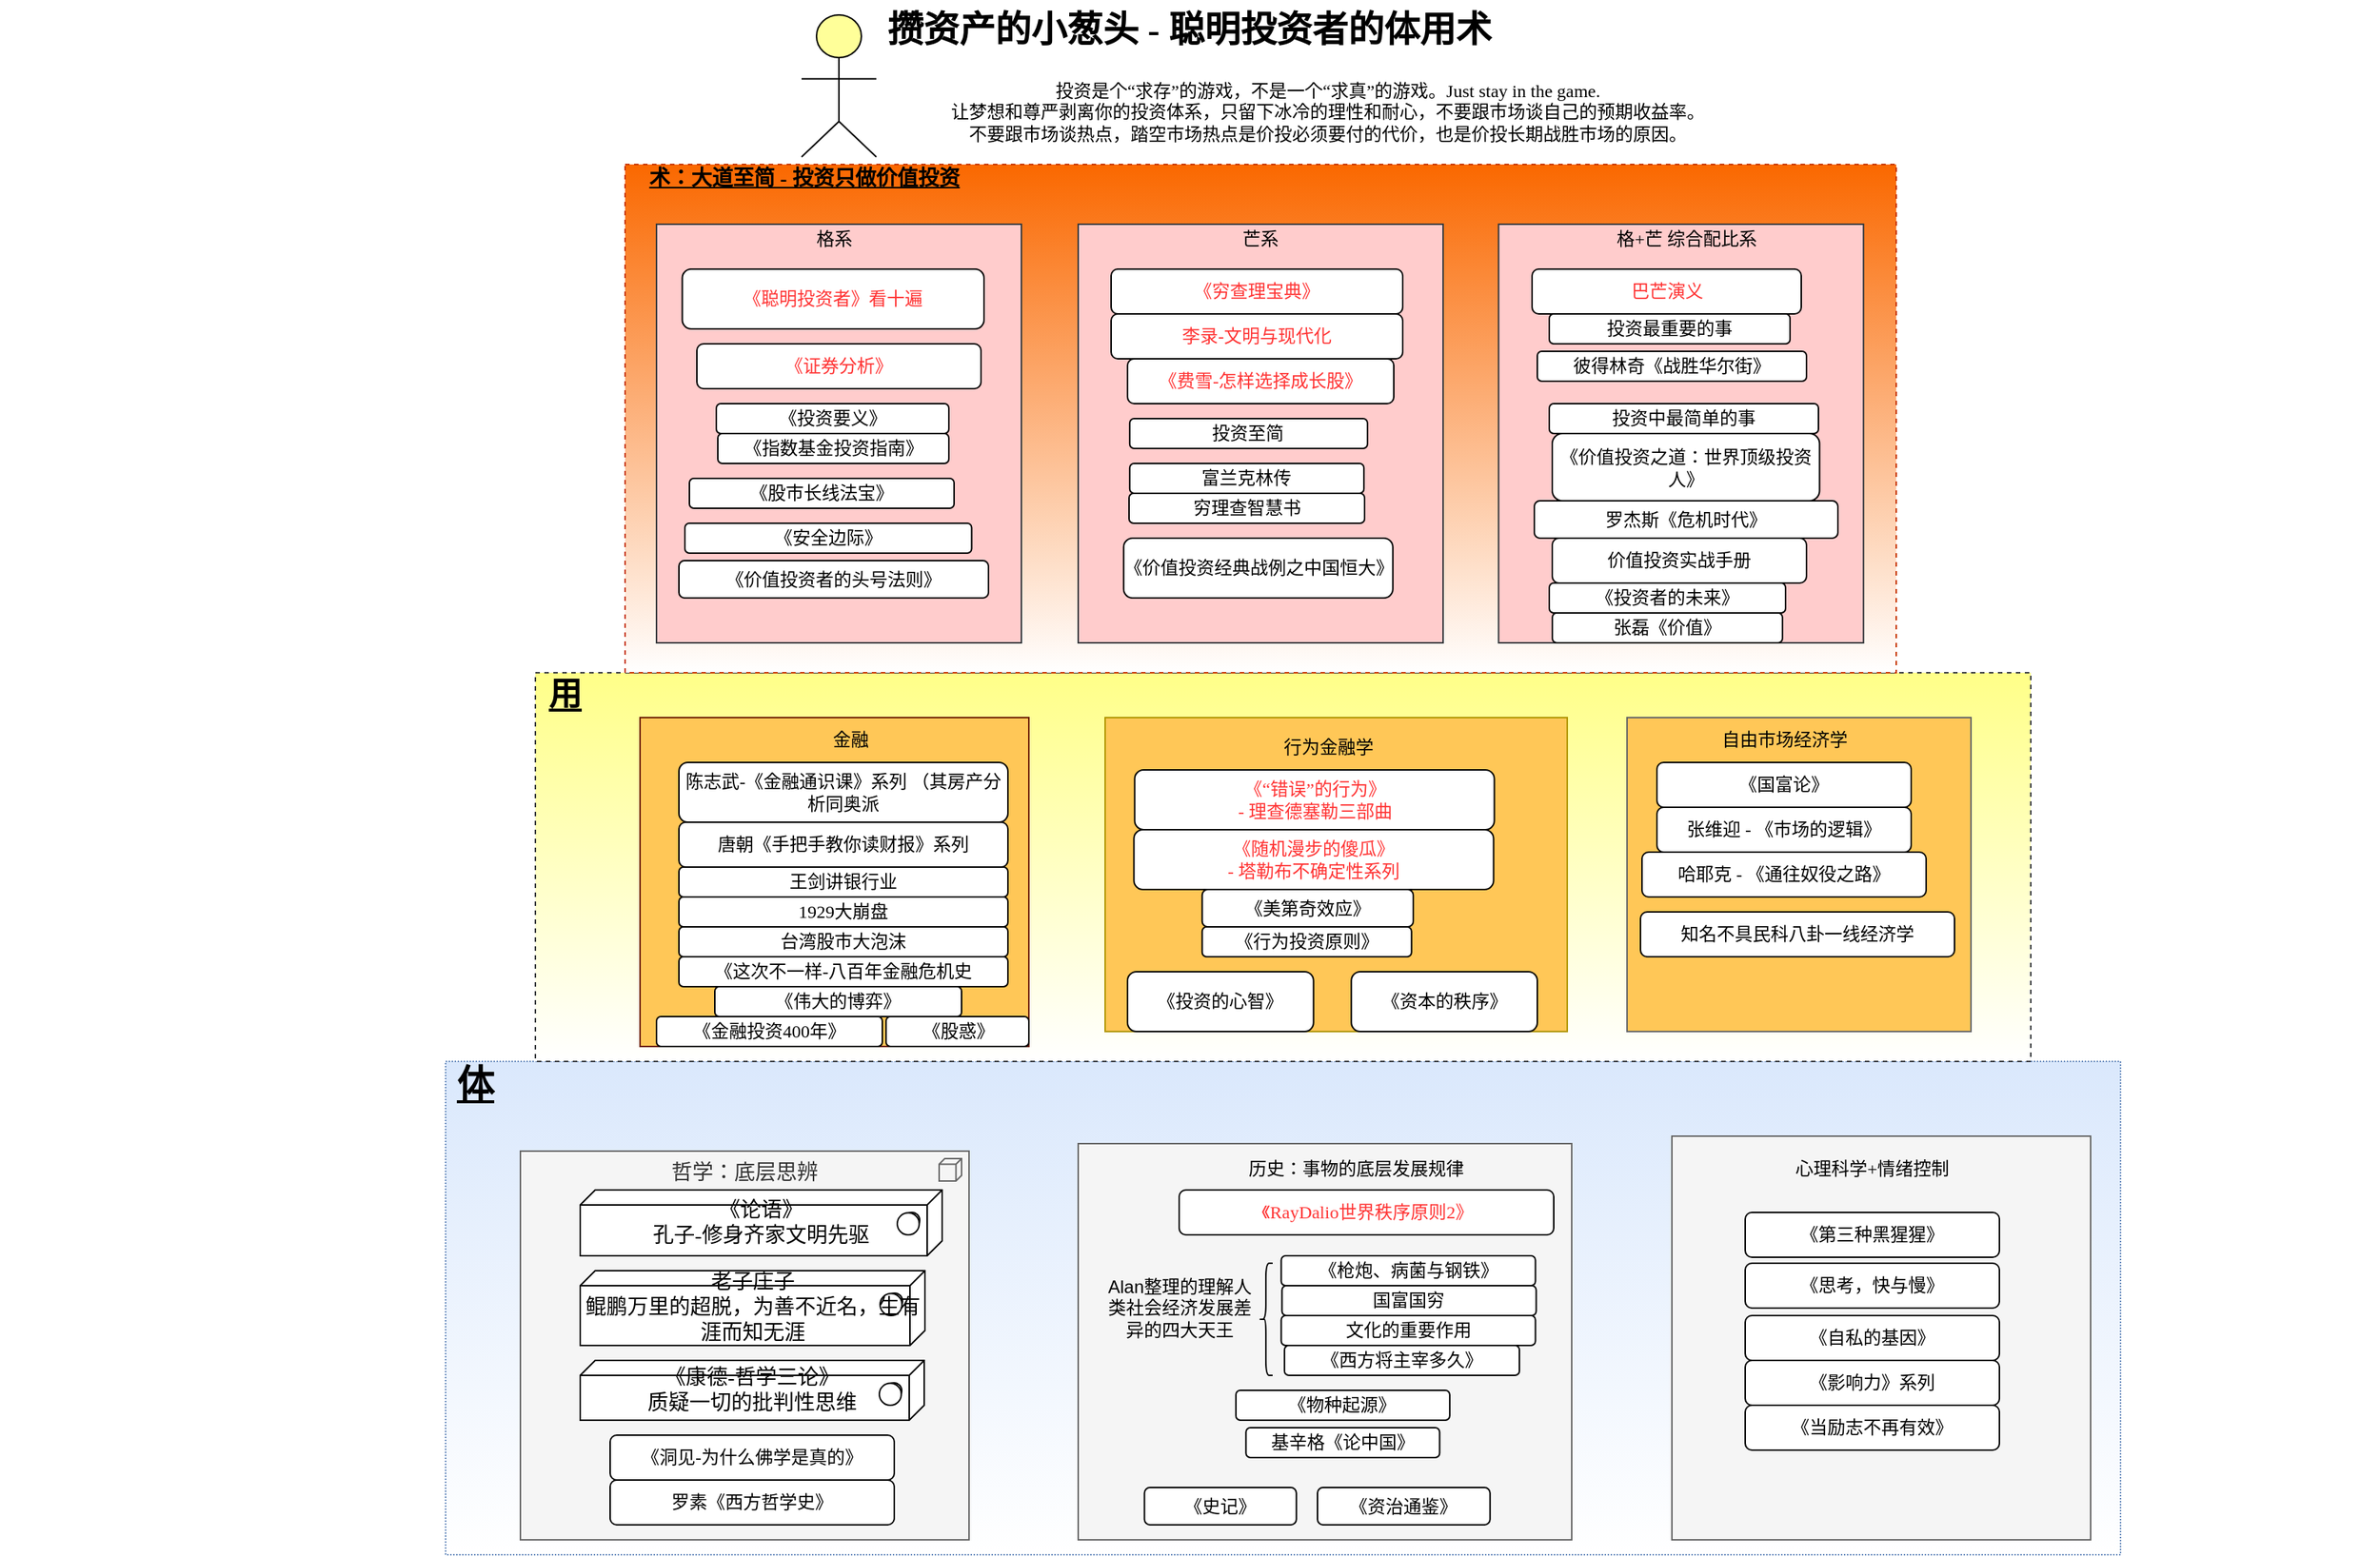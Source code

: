 <mxfile version="17.4.2" type="github">
  <diagram id="6I0OCvxSQrVGMHxT2VVA" name="Page-1">
    <mxGraphModel dx="2276" dy="826" grid="1" gridSize="10" guides="1" tooltips="1" connect="1" arrows="1" fold="1" page="1" pageScale="1" pageWidth="850" pageHeight="1100" math="0" shadow="0">
      <root>
        <mxCell id="0" />
        <mxCell id="1" parent="0" />
        <mxCell id="2UPQn2hBmgpu22kjz8Il-1" value="" style="whiteSpace=wrap;html=1;strokeColor=#6c8ebf;strokeWidth=1;fillColor=#dae8fc;fontSize=14;gradientColor=#ffffff;fontFamily=Verdana;dashed=1;dashPattern=1 1;" parent="1" vertex="1">
          <mxGeometry x="220" y="750" width="1120" height="330" as="geometry" />
        </mxCell>
        <mxCell id="dKdSaXE48SgPbhcamS2K-31" value="" style="whiteSpace=wrap;html=1;strokeColor=#36393d;strokeWidth=1;fillColor=#ffff88;fontSize=14;gradientColor=#ffffff;fontFamily=Verdana;dashed=1;" parent="1" vertex="1">
          <mxGeometry x="280" y="490" width="1000" height="260" as="geometry" />
        </mxCell>
        <mxCell id="dKdSaXE48SgPbhcamS2K-32" value="" style="whiteSpace=wrap;html=1;strokeColor=#C73500;strokeWidth=1;fillColor=#fa6800;fontSize=14;fontColor=#000000;gradientColor=#ffffff;fontFamily=Verdana;dashed=1;" parent="1" vertex="1">
          <mxGeometry x="340" y="150" width="850" height="340" as="geometry" />
        </mxCell>
        <mxCell id="dKdSaXE48SgPbhcamS2K-33" value="哲学：底层思辨" style="html=1;whiteSpace=wrap;fillColor=#f5f5f5;shape=mxgraph.archimate3.application;appType=node;archiType=square;fontSize=14;verticalAlign=top;fontColor=#333333;strokeColor=#666666;fontFamily=Verdana;" parent="1" vertex="1">
          <mxGeometry x="270" y="810" width="300" height="260" as="geometry" />
        </mxCell>
        <mxCell id="dKdSaXE48SgPbhcamS2K-35" value="《论语》&lt;div&gt;孔子-修身齐家文明先驱&lt;/div&gt;" style="html=1;whiteSpace=wrap;shape=mxgraph.archimate3.tech;techType=sysSw;fontSize=14;fontFamily=Verdana;" parent="1" vertex="1">
          <mxGeometry x="310" y="836" width="242" height="44" as="geometry" />
        </mxCell>
        <mxCell id="dKdSaXE48SgPbhcamS2K-37" value="《康德-哲学三论》&lt;br&gt;质疑一切的批判性思维" style="html=1;whiteSpace=wrap;shape=mxgraph.archimate3.tech;techType=sysSw;fontSize=14;fontFamily=Verdana;" parent="1" vertex="1">
          <mxGeometry x="310" y="950" width="230" height="40" as="geometry" />
        </mxCell>
        <mxCell id="dKdSaXE48SgPbhcamS2K-58" value="体" style="text;html=1;strokeColor=none;fillColor=none;align=center;verticalAlign=middle;whiteSpace=wrap;fontSize=25;fontStyle=5;fontFamily=Verdana;" parent="1" vertex="1">
          <mxGeometry x="220" y="750" width="40" height="30" as="geometry" />
        </mxCell>
        <mxCell id="dKdSaXE48SgPbhcamS2K-59" value="用" style="text;html=1;strokeColor=none;fillColor=none;align=center;verticalAlign=middle;whiteSpace=wrap;fontSize=22;fontStyle=5;fontFamily=Verdana;" parent="1" vertex="1">
          <mxGeometry x="280" y="490" width="40" height="30" as="geometry" />
        </mxCell>
        <mxCell id="dKdSaXE48SgPbhcamS2K-60" value="术：大道至简 - 投资只做价值投资" style="text;html=1;strokeColor=none;fillColor=none;align=center;verticalAlign=middle;whiteSpace=wrap;fontSize=14;fontStyle=5;fontFamily=Verdana;" parent="1" vertex="1">
          <mxGeometry x="340" y="150" width="240" height="20" as="geometry" />
        </mxCell>
        <mxCell id="dKdSaXE48SgPbhcamS2K-62" value="" style="html=1;whiteSpace=wrap;fillColor=#ffff99;shape=mxgraph.archimate3.actor;fontSize=14;fontFamily=Verdana;" parent="1" vertex="1">
          <mxGeometry x="458" y="50" width="50" height="95" as="geometry" />
        </mxCell>
        <mxCell id="dKdSaXE48SgPbhcamS2K-63" value="攒资产的小葱头 - 聪明投资者的体用术" style="text;strokeColor=none;fillColor=none;html=1;fontSize=24;fontStyle=1;verticalAlign=middle;align=center;fontFamily=Verdana;" parent="1" vertex="1">
          <mxGeometry x="-77.82" y="40" width="1590" height="40" as="geometry" />
        </mxCell>
        <mxCell id="2UPQn2hBmgpu22kjz8Il-3" value="" style="rounded=0;whiteSpace=wrap;html=1;fillColor=#f5f5f5;strokeColor=#666666;fontColor=#333333;fontFamily=Verdana;" parent="1" vertex="1">
          <mxGeometry x="643" y="805" width="330" height="265" as="geometry" />
        </mxCell>
        <mxCell id="2UPQn2hBmgpu22kjz8Il-4" value="历史：事物的底层发展规律" style="text;html=1;strokeColor=none;fillColor=none;align=center;verticalAlign=middle;whiteSpace=wrap;rounded=0;fontFamily=Verdana;" parent="1" vertex="1">
          <mxGeometry x="729.13" y="808" width="199.75" height="28" as="geometry" />
        </mxCell>
        <mxCell id="2UPQn2hBmgpu22kjz8Il-6" value="《枪炮、病菌与钢铁》" style="rounded=1;whiteSpace=wrap;html=1;fontFamily=Verdana;" parent="1" vertex="1">
          <mxGeometry x="778.75" y="880" width="170" height="20" as="geometry" />
        </mxCell>
        <mxCell id="2UPQn2hBmgpu22kjz8Il-7" value="《西方将主宰多久》" style="rounded=1;whiteSpace=wrap;html=1;fontFamily=Verdana;" parent="1" vertex="1">
          <mxGeometry x="780.91" y="940" width="157.13" height="20" as="geometry" />
        </mxCell>
        <mxCell id="2UPQn2hBmgpu22kjz8Il-10" value="" style="rounded=0;whiteSpace=wrap;html=1;fillColor=#FFC757;fontColor=#ffffff;strokeColor=#6D1F00;fontFamily=Verdana;" parent="1" vertex="1">
          <mxGeometry x="350" y="520" width="260" height="220" as="geometry" />
        </mxCell>
        <mxCell id="2UPQn2hBmgpu22kjz8Il-9" value="陈志武-《金融通识课》系列 （其房产分析同奥派" style="rounded=1;whiteSpace=wrap;html=1;fontFamily=Verdana;" parent="1" vertex="1">
          <mxGeometry x="376" y="550" width="220" height="40" as="geometry" />
        </mxCell>
        <mxCell id="2UPQn2hBmgpu22kjz8Il-12" value="金融" style="text;html=1;strokeColor=none;fillColor=none;align=center;verticalAlign=middle;whiteSpace=wrap;rounded=0;fontFamily=Verdana;" parent="1" vertex="1">
          <mxGeometry x="461" y="520" width="60" height="30" as="geometry" />
        </mxCell>
        <mxCell id="2UPQn2hBmgpu22kjz8Il-13" value="" style="rounded=0;whiteSpace=wrap;html=1;fillColor=#f5f5f5;strokeColor=#666666;fontColor=#333333;fontFamily=Verdana;" parent="1" vertex="1">
          <mxGeometry x="1040" y="800" width="280" height="270" as="geometry" />
        </mxCell>
        <mxCell id="2UPQn2hBmgpu22kjz8Il-14" value="心理科学+情绪控制" style="text;html=1;strokeColor=none;fillColor=none;align=center;verticalAlign=middle;whiteSpace=wrap;rounded=0;fontFamily=Verdana;" parent="1" vertex="1">
          <mxGeometry x="1074.13" y="808" width="199.75" height="28" as="geometry" />
        </mxCell>
        <mxCell id="2UPQn2hBmgpu22kjz8Il-15" value="《物种起源》" style="rounded=1;whiteSpace=wrap;html=1;fontFamily=Verdana;" parent="1" vertex="1">
          <mxGeometry x="748.44" y="970" width="143" height="20" as="geometry" />
        </mxCell>
        <mxCell id="2UPQn2hBmgpu22kjz8Il-16" value="《第三种黑猩猩》" style="rounded=1;whiteSpace=wrap;html=1;fontFamily=Verdana;" parent="1" vertex="1">
          <mxGeometry x="1089.01" y="851" width="170" height="30" as="geometry" />
        </mxCell>
        <mxCell id="2UPQn2hBmgpu22kjz8Il-17" value="《影响力》系列" style="rounded=1;whiteSpace=wrap;html=1;fontFamily=Verdana;" parent="1" vertex="1">
          <mxGeometry x="1089.01" y="950" width="170" height="30" as="geometry" />
        </mxCell>
        <mxCell id="2UPQn2hBmgpu22kjz8Il-18" value="" style="rounded=0;whiteSpace=wrap;html=1;fillColor=#FFC757;fontColor=#000000;strokeColor=#B09500;gradientColor=none;fontFamily=Verdana;" parent="1" vertex="1">
          <mxGeometry x="661" y="520" width="309" height="210" as="geometry" />
        </mxCell>
        <mxCell id="2UPQn2hBmgpu22kjz8Il-19" value="行为金融学" style="text;html=1;strokeColor=none;fillColor=none;align=center;verticalAlign=middle;whiteSpace=wrap;rounded=0;fontFamily=Verdana;" parent="1" vertex="1">
          <mxGeometry x="757.87" y="530" width="105" height="20" as="geometry" />
        </mxCell>
        <mxCell id="2UPQn2hBmgpu22kjz8Il-20" value="《随机漫步的傻瓜》&lt;br&gt;- 塔勒布不确定性系列" style="rounded=1;whiteSpace=wrap;html=1;fontFamily=Verdana;fontColor=#FF3333;" parent="1" vertex="1">
          <mxGeometry x="680.25" y="595" width="240.5" height="40" as="geometry" />
        </mxCell>
        <mxCell id="2UPQn2hBmgpu22kjz8Il-21" value="&lt;span&gt;《美第奇效应》&lt;/span&gt;" style="rounded=1;whiteSpace=wrap;html=1;gradientColor=#ffffff;fontFamily=Verdana;" parent="1" vertex="1">
          <mxGeometry x="725.88" y="635" width="141.18" height="25" as="geometry" />
        </mxCell>
        <mxCell id="2UPQn2hBmgpu22kjz8Il-22" value="" style="rounded=0;whiteSpace=wrap;html=1;fillColor=#FFC757;strokeColor=#666666;fontColor=#333333;fontFamily=Verdana;" parent="1" vertex="1">
          <mxGeometry x="1010" y="520" width="230" height="210" as="geometry" />
        </mxCell>
        <mxCell id="2UPQn2hBmgpu22kjz8Il-23" value="自由市场经济学" style="text;html=1;strokeColor=none;fillColor=none;align=center;verticalAlign=middle;whiteSpace=wrap;rounded=0;fontFamily=Verdana;" parent="1" vertex="1">
          <mxGeometry x="1054.5" y="530" width="121" height="10" as="geometry" />
        </mxCell>
        <mxCell id="2UPQn2hBmgpu22kjz8Il-24" value="《国富论》" style="rounded=1;whiteSpace=wrap;html=1;gradientColor=#ffffff;fontFamily=Verdana;" parent="1" vertex="1">
          <mxGeometry x="1030" y="550" width="170" height="30" as="geometry" />
        </mxCell>
        <mxCell id="2UPQn2hBmgpu22kjz8Il-25" value="张维迎 - 《市场的逻辑》" style="rounded=1;whiteSpace=wrap;html=1;gradientColor=#ffffff;fontFamily=Verdana;" parent="1" vertex="1">
          <mxGeometry x="1030" y="580" width="170" height="30" as="geometry" />
        </mxCell>
        <mxCell id="2UPQn2hBmgpu22kjz8Il-27" value="知名不具民科八卦一线经济学" style="rounded=1;whiteSpace=wrap;html=1;gradientColor=#ffffff;fontFamily=Verdana;" parent="1" vertex="1">
          <mxGeometry x="1019" y="650" width="210" height="30" as="geometry" />
        </mxCell>
        <mxCell id="2UPQn2hBmgpu22kjz8Il-26" value="哈耶克 - 《通往奴役之路》" style="rounded=1;whiteSpace=wrap;html=1;gradientColor=#ffffff;fontFamily=Verdana;" parent="1" vertex="1">
          <mxGeometry x="1020" y="610" width="190" height="30" as="geometry" />
        </mxCell>
        <mxCell id="2UPQn2hBmgpu22kjz8Il-30" value="" style="rounded=0;whiteSpace=wrap;html=1;fillColor=#ffcccc;strokeColor=#36393d;fontFamily=Verdana;" parent="1" vertex="1">
          <mxGeometry x="361" y="190" width="244" height="280" as="geometry" />
        </mxCell>
        <mxCell id="2UPQn2hBmgpu22kjz8Il-31" value="格系" style="text;html=1;strokeColor=none;fillColor=none;align=center;verticalAlign=middle;whiteSpace=wrap;rounded=0;fontFamily=Verdana;fontStyle=0" parent="1" vertex="1">
          <mxGeometry x="425" y="195" width="110" height="10" as="geometry" />
        </mxCell>
        <mxCell id="2UPQn2hBmgpu22kjz8Il-32" value="" style="rounded=0;whiteSpace=wrap;html=1;fillColor=#ffcccc;strokeColor=#36393d;fontFamily=Verdana;" parent="1" vertex="1">
          <mxGeometry x="643" y="190" width="244" height="280" as="geometry" />
        </mxCell>
        <mxCell id="2UPQn2hBmgpu22kjz8Il-33" value="芒系" style="text;html=1;strokeColor=none;fillColor=none;align=center;verticalAlign=middle;whiteSpace=wrap;rounded=0;fontFamily=Verdana;" parent="1" vertex="1">
          <mxGeometry x="710" y="195" width="110" height="10" as="geometry" />
        </mxCell>
        <mxCell id="2UPQn2hBmgpu22kjz8Il-34" value="" style="rounded=0;whiteSpace=wrap;html=1;fillColor=#ffcccc;strokeColor=#36393d;fontFamily=Verdana;" parent="1" vertex="1">
          <mxGeometry x="924.12" y="190" width="244" height="280" as="geometry" />
        </mxCell>
        <mxCell id="2UPQn2hBmgpu22kjz8Il-35" value="格+芒 综合配比系" style="text;html=1;strokeColor=none;fillColor=none;align=center;verticalAlign=middle;whiteSpace=wrap;rounded=0;fontFamily=Verdana;" parent="1" vertex="1">
          <mxGeometry x="985" y="190" width="130" height="20" as="geometry" />
        </mxCell>
        <mxCell id="2UPQn2hBmgpu22kjz8Il-36" value="《证券分析》" style="rounded=1;whiteSpace=wrap;html=1;fontFamily=Verdana;fontColor=#FF3333;" parent="1" vertex="1">
          <mxGeometry x="388" y="270" width="190" height="30" as="geometry" />
        </mxCell>
        <mxCell id="2UPQn2hBmgpu22kjz8Il-37" value="《聪明投资者》看十遍" style="rounded=1;whiteSpace=wrap;html=1;fontFamily=Verdana;fontColor=#FF3333;" parent="1" vertex="1">
          <mxGeometry x="378.25" y="220" width="201.75" height="40" as="geometry" />
        </mxCell>
        <mxCell id="2UPQn2hBmgpu22kjz8Il-38" value="《投资要义》" style="rounded=1;whiteSpace=wrap;html=1;fontFamily=Verdana;" parent="1" vertex="1">
          <mxGeometry x="401" y="310" width="155.5" height="20" as="geometry" />
        </mxCell>
        <mxCell id="2UPQn2hBmgpu22kjz8Il-39" value="《股市长线法宝》" style="rounded=1;whiteSpace=wrap;html=1;fontFamily=Verdana;" parent="1" vertex="1">
          <mxGeometry x="383" y="360" width="177" height="20" as="geometry" />
        </mxCell>
        <mxCell id="2UPQn2hBmgpu22kjz8Il-40" value="唐朝《手把手教你读财报》系列" style="rounded=1;whiteSpace=wrap;html=1;fontFamily=Verdana;" parent="1" vertex="1">
          <mxGeometry x="376" y="590" width="220" height="30" as="geometry" />
        </mxCell>
        <mxCell id="2UPQn2hBmgpu22kjz8Il-41" value="《费雪-怎样选择成长股》" style="rounded=1;whiteSpace=wrap;html=1;fontFamily=Verdana;labelBackgroundColor=none;labelBorderColor=none;fontColor=#FF3333;" parent="1" vertex="1">
          <mxGeometry x="675.97" y="280" width="178.07" height="30" as="geometry" />
        </mxCell>
        <mxCell id="2UPQn2hBmgpu22kjz8Il-42" value="《穷查理宝典》" style="rounded=1;whiteSpace=wrap;html=1;fontFamily=Verdana;labelBackgroundColor=none;labelBorderColor=none;fontColor=#FF3333;" parent="1" vertex="1">
          <mxGeometry x="665" y="220" width="195" height="30" as="geometry" />
        </mxCell>
        <mxCell id="2UPQn2hBmgpu22kjz8Il-43" value="李录-文明与现代化" style="rounded=1;whiteSpace=wrap;html=1;fontFamily=Verdana;labelBackgroundColor=none;labelBorderColor=none;fontColor=#FF3333;" parent="1" vertex="1">
          <mxGeometry x="665" y="250" width="195" height="30" as="geometry" />
        </mxCell>
        <mxCell id="2UPQn2hBmgpu22kjz8Il-44" value="投资至简" style="rounded=1;whiteSpace=wrap;html=1;fontFamily=Verdana;" parent="1" vertex="1">
          <mxGeometry x="677.44" y="320" width="159" height="20" as="geometry" />
        </mxCell>
        <mxCell id="2UPQn2hBmgpu22kjz8Il-45" value="投资中最简单的事" style="rounded=1;whiteSpace=wrap;html=1;fontFamily=Verdana;" parent="1" vertex="1">
          <mxGeometry x="958" y="310" width="180" height="20" as="geometry" />
        </mxCell>
        <mxCell id="2UPQn2hBmgpu22kjz8Il-46" value="富兰克林传" style="rounded=1;whiteSpace=wrap;html=1;fontFamily=Verdana;" parent="1" vertex="1">
          <mxGeometry x="677.44" y="350" width="156.62" height="20" as="geometry" />
        </mxCell>
        <mxCell id="2UPQn2hBmgpu22kjz8Il-47" value="巴芒演义" style="rounded=1;whiteSpace=wrap;html=1;fontFamily=Verdana;fontColor=#FF3333;" parent="1" vertex="1">
          <mxGeometry x="946.5" y="220" width="180" height="30" as="geometry" />
        </mxCell>
        <mxCell id="2UPQn2hBmgpu22kjz8Il-48" value="价值投资实战手册" style="rounded=1;whiteSpace=wrap;html=1;fontFamily=Verdana;" parent="1" vertex="1">
          <mxGeometry x="960" y="400" width="170" height="30" as="geometry" />
        </mxCell>
        <mxCell id="2UPQn2hBmgpu22kjz8Il-49" value="罗杰斯《危机时代》" style="rounded=1;whiteSpace=wrap;html=1;fontFamily=Verdana;" parent="1" vertex="1">
          <mxGeometry x="948" y="375" width="203" height="25" as="geometry" />
        </mxCell>
        <mxCell id="2UPQn2hBmgpu22kjz8Il-50" value="投资是个“求存”的游戏，不是一个“求真”的游戏。Just stay in the game.&lt;br&gt;让梦想和尊严剥离你的投资体系，只留下冰冷的理性和耐心，不要跟市场谈自己的预期收益率。&lt;br&gt;不要跟市场谈热点，踏空市场热点是价投必须要付的代价，也是价投长期战胜市场的原因。" style="text;html=1;strokeColor=none;fillColor=none;align=center;verticalAlign=middle;whiteSpace=wrap;rounded=0;fontFamily=Verdana;" parent="1" vertex="1">
          <mxGeometry x="470.37" y="80" width="680" height="70" as="geometry" />
        </mxCell>
        <mxCell id="_oVIlWOz1TtohpvACNEr-1" value="王剑讲银行业" style="rounded=1;whiteSpace=wrap;html=1;fontFamily=Verdana;" parent="1" vertex="1">
          <mxGeometry x="376" y="620" width="220" height="20" as="geometry" />
        </mxCell>
        <mxCell id="_oVIlWOz1TtohpvACNEr-2" value="《思考，快与慢》" style="rounded=1;whiteSpace=wrap;html=1;fontFamily=Verdana;" parent="1" vertex="1">
          <mxGeometry x="1089" y="885" width="170" height="30" as="geometry" />
        </mxCell>
        <mxCell id="_oVIlWOz1TtohpvACNEr-3" value="《自私的基因》" style="rounded=1;whiteSpace=wrap;html=1;fontFamily=Verdana;" parent="1" vertex="1">
          <mxGeometry x="1089.01" y="920" width="170" height="30" as="geometry" />
        </mxCell>
        <mxCell id="_oVIlWOz1TtohpvACNEr-4" value="张磊《价值》" style="rounded=1;whiteSpace=wrap;html=1;fontFamily=Verdana;" parent="1" vertex="1">
          <mxGeometry x="960.06" y="450" width="153.88" height="20" as="geometry" />
        </mxCell>
        <mxCell id="_oVIlWOz1TtohpvACNEr-5" value="投资最重要的事" style="rounded=1;whiteSpace=wrap;html=1;fontFamily=Verdana;" parent="1" vertex="1">
          <mxGeometry x="958" y="250" width="161" height="20" as="geometry" />
        </mxCell>
        <mxCell id="_oVIlWOz1TtohpvACNEr-6" value="《洞见-为什么佛学是真的》" style="rounded=1;whiteSpace=wrap;html=1;fontFamily=Verdana;" parent="1" vertex="1">
          <mxGeometry x="330" y="1000" width="190" height="30" as="geometry" />
        </mxCell>
        <mxCell id="_oVIlWOz1TtohpvACNEr-7" value="彼得林奇《战胜华尔街》" style="rounded=1;whiteSpace=wrap;html=1;fontFamily=Verdana;" parent="1" vertex="1">
          <mxGeometry x="950" y="275" width="180" height="20" as="geometry" />
        </mxCell>
        <mxCell id="_oVIlWOz1TtohpvACNEr-9" value="1929大崩盘" style="rounded=1;whiteSpace=wrap;html=1;fontFamily=Verdana;" parent="1" vertex="1">
          <mxGeometry x="376" y="640" width="220" height="20" as="geometry" />
        </mxCell>
        <mxCell id="_oVIlWOz1TtohpvACNEr-10" value="台湾股市大泡沫" style="rounded=1;whiteSpace=wrap;html=1;fontFamily=Verdana;" parent="1" vertex="1">
          <mxGeometry x="376" y="660" width="220" height="20" as="geometry" />
        </mxCell>
        <mxCell id="_oVIlWOz1TtohpvACNEr-11" value="《这次不一样-八百年金融危机史" style="rounded=1;whiteSpace=wrap;html=1;fontFamily=Verdana;" parent="1" vertex="1">
          <mxGeometry x="376" y="680" width="220" height="20" as="geometry" />
        </mxCell>
        <mxCell id="rPRx6Cu0Rj1aU1Bfvwr7-1" value="《“错误”的行为》&lt;br&gt;- 理查德塞勒三部曲" style="rounded=1;whiteSpace=wrap;html=1;fontFamily=Verdana;fontColor=#FF3333;" parent="1" vertex="1">
          <mxGeometry x="680.76" y="555" width="240.5" height="40" as="geometry" />
        </mxCell>
        <mxCell id="GKAUTqrhiYJ9FwPA4YBA-1" value="国富国穷" style="rounded=1;whiteSpace=wrap;html=1;gradientColor=#ffffff;fontFamily=Verdana;" parent="1" vertex="1">
          <mxGeometry x="779.26" y="900" width="170" height="20" as="geometry" />
        </mxCell>
        <mxCell id="GKAUTqrhiYJ9FwPA4YBA-2" value="穷理查智慧书" style="rounded=1;whiteSpace=wrap;html=1;gradientColor=#ffffff;fontFamily=Verdana;" parent="1" vertex="1">
          <mxGeometry x="677" y="370" width="157.5" height="20" as="geometry" />
        </mxCell>
        <mxCell id="ezXGHrwmtlA3wl73h4Eo-1" value="老子庄子&lt;br&gt;鲲鹏万里的超脱，为善不近名，生有涯而知无涯" style="html=1;whiteSpace=wrap;shape=mxgraph.archimate3.tech;techType=sysSw;fontSize=14;fontFamily=Verdana;" parent="1" vertex="1">
          <mxGeometry x="310" y="890" width="230.5" height="50" as="geometry" />
        </mxCell>
        <mxCell id="ezXGHrwmtlA3wl73h4Eo-2" value="《RayDalio世界秩序原则2》" style="rounded=1;whiteSpace=wrap;html=1;fontFamily=Verdana;fontColor=#FF3333;" parent="1" vertex="1">
          <mxGeometry x="710.5" y="836" width="250.5" height="30" as="geometry" />
        </mxCell>
        <mxCell id="ezXGHrwmtlA3wl73h4Eo-3" value="《指数基金投资指南》" style="rounded=1;whiteSpace=wrap;html=1;fontFamily=Verdana;" parent="1" vertex="1">
          <mxGeometry x="402" y="330" width="154.5" height="20" as="geometry" />
        </mxCell>
        <mxCell id="vK0wXEQlyKKFTBUph-yH-1" value="文化的重要作用" style="rounded=1;whiteSpace=wrap;html=1;gradientColor=#ffffff;fontFamily=Verdana;" parent="1" vertex="1">
          <mxGeometry x="778.75" y="920" width="170" height="20" as="geometry" />
        </mxCell>
        <mxCell id="vK0wXEQlyKKFTBUph-yH-4" value="" style="shape=curlyBracket;whiteSpace=wrap;html=1;rounded=1;" parent="1" vertex="1">
          <mxGeometry x="764" y="885" width="9" height="75" as="geometry" />
        </mxCell>
        <mxCell id="vK0wXEQlyKKFTBUph-yH-5" value="Alan整理的理解人类社会经济发展差异的四大天王" style="text;html=1;strokeColor=none;fillColor=none;align=center;verticalAlign=middle;whiteSpace=wrap;rounded=0;" parent="1" vertex="1">
          <mxGeometry x="659" y="870" width="104.19" height="90" as="geometry" />
        </mxCell>
        <mxCell id="vK0wXEQlyKKFTBUph-yH-6" value="《当励志不再有效》" style="rounded=1;whiteSpace=wrap;html=1;fontFamily=Verdana;" parent="1" vertex="1">
          <mxGeometry x="1089.01" y="980" width="170" height="30" as="geometry" />
        </mxCell>
        <mxCell id="vK0wXEQlyKKFTBUph-yH-7" value="《伟大的博弈》" style="rounded=1;whiteSpace=wrap;html=1;gradientColor=#ffffff;fontFamily=Verdana;" parent="1" vertex="1">
          <mxGeometry x="400" y="700" width="165" height="20" as="geometry" />
        </mxCell>
        <mxCell id="vK0wXEQlyKKFTBUph-yH-8" value="基辛格《论中国》" style="rounded=1;whiteSpace=wrap;html=1;gradientColor=#ffffff;fontFamily=Verdana;" parent="1" vertex="1">
          <mxGeometry x="755.19" y="995" width="129.5" height="20" as="geometry" />
        </mxCell>
        <mxCell id="vK0wXEQlyKKFTBUph-yH-9" value="《安全边际》" style="rounded=1;whiteSpace=wrap;html=1;fontFamily=Verdana;" parent="1" vertex="1">
          <mxGeometry x="380" y="390" width="191.75" height="20" as="geometry" />
        </mxCell>
        <mxCell id="vK0wXEQlyKKFTBUph-yH-10" value="《价值投资经典战例之中国恒大》" style="rounded=1;whiteSpace=wrap;html=1;gradientColor=#ffffff;fontFamily=Verdana;" parent="1" vertex="1">
          <mxGeometry x="673.38" y="400" width="180" height="40" as="geometry" />
        </mxCell>
        <mxCell id="vK0wXEQlyKKFTBUph-yH-11" value="《投资者的未来》" style="rounded=1;whiteSpace=wrap;html=1;gradientColor=#ffffff;fontFamily=Verdana;" parent="1" vertex="1">
          <mxGeometry x="958" y="430" width="158" height="20" as="geometry" />
        </mxCell>
        <mxCell id="vK0wXEQlyKKFTBUph-yH-12" value="&lt;span&gt;《投资的心智》&lt;/span&gt;" style="rounded=1;whiteSpace=wrap;html=1;gradientColor=#ffffff;fontFamily=Verdana;" parent="1" vertex="1">
          <mxGeometry x="675.97" y="690" width="124.37" height="40" as="geometry" />
        </mxCell>
        <mxCell id="vK0wXEQlyKKFTBUph-yH-13" value="&lt;span&gt;《资本的秩序》&lt;/span&gt;" style="rounded=1;whiteSpace=wrap;html=1;gradientColor=#ffffff;fontFamily=Verdana;" parent="1" vertex="1">
          <mxGeometry x="825.63" y="690" width="124.37" height="40" as="geometry" />
        </mxCell>
        <mxCell id="vK0wXEQlyKKFTBUph-yH-14" value="罗素《西方哲学史》" style="rounded=1;whiteSpace=wrap;html=1;fontFamily=Verdana;" parent="1" vertex="1">
          <mxGeometry x="330" y="1030" width="190" height="30" as="geometry" />
        </mxCell>
        <mxCell id="vK0wXEQlyKKFTBUph-yH-15" value="&lt;span&gt;《价值投资者的头号法则》&lt;/span&gt;" style="rounded=1;whiteSpace=wrap;html=1;gradientColor=#ffffff;fontFamily=Verdana;" parent="1" vertex="1">
          <mxGeometry x="376" y="415" width="207" height="25" as="geometry" />
        </mxCell>
        <mxCell id="vK0wXEQlyKKFTBUph-yH-16" value="&lt;span&gt;《行为投资原则》&lt;/span&gt;" style="rounded=1;whiteSpace=wrap;html=1;gradientColor=#ffffff;fontFamily=Verdana;" parent="1" vertex="1">
          <mxGeometry x="725.88" y="660" width="140" height="20" as="geometry" />
        </mxCell>
        <mxCell id="vK0wXEQlyKKFTBUph-yH-17" value="&lt;span&gt;《价值投资之道：世界顶级投资人》&lt;/span&gt;" style="rounded=1;whiteSpace=wrap;html=1;gradientColor=#ffffff;fontFamily=Verdana;" parent="1" vertex="1">
          <mxGeometry x="960" y="330" width="178.74" height="45" as="geometry" />
        </mxCell>
        <mxCell id="vK0wXEQlyKKFTBUph-yH-18" value="《股惑》" style="rounded=1;whiteSpace=wrap;html=1;gradientColor=#ffffff;fontFamily=Verdana;" parent="1" vertex="1">
          <mxGeometry x="514.5" y="720" width="95.5" height="20" as="geometry" />
        </mxCell>
        <mxCell id="vK0wXEQlyKKFTBUph-yH-19" value="《金融投资400年》" style="rounded=1;whiteSpace=wrap;html=1;gradientColor=#ffffff;fontFamily=Verdana;" parent="1" vertex="1">
          <mxGeometry x="361" y="720" width="151" height="20" as="geometry" />
        </mxCell>
        <mxCell id="QaaT8NTQMAoI1dg-I-qQ-5" value="《史记》" style="rounded=1;whiteSpace=wrap;html=1;gradientColor=#ffffff;fontFamily=Verdana;" vertex="1" parent="1">
          <mxGeometry x="687.29" y="1035" width="101.59" height="25" as="geometry" />
        </mxCell>
        <mxCell id="QaaT8NTQMAoI1dg-I-qQ-6" value="《资治通鉴》" style="rounded=1;whiteSpace=wrap;html=1;gradientColor=#ffffff;fontFamily=Verdana;" vertex="1" parent="1">
          <mxGeometry x="803" y="1035" width="115.38" height="25" as="geometry" />
        </mxCell>
      </root>
    </mxGraphModel>
  </diagram>
</mxfile>
